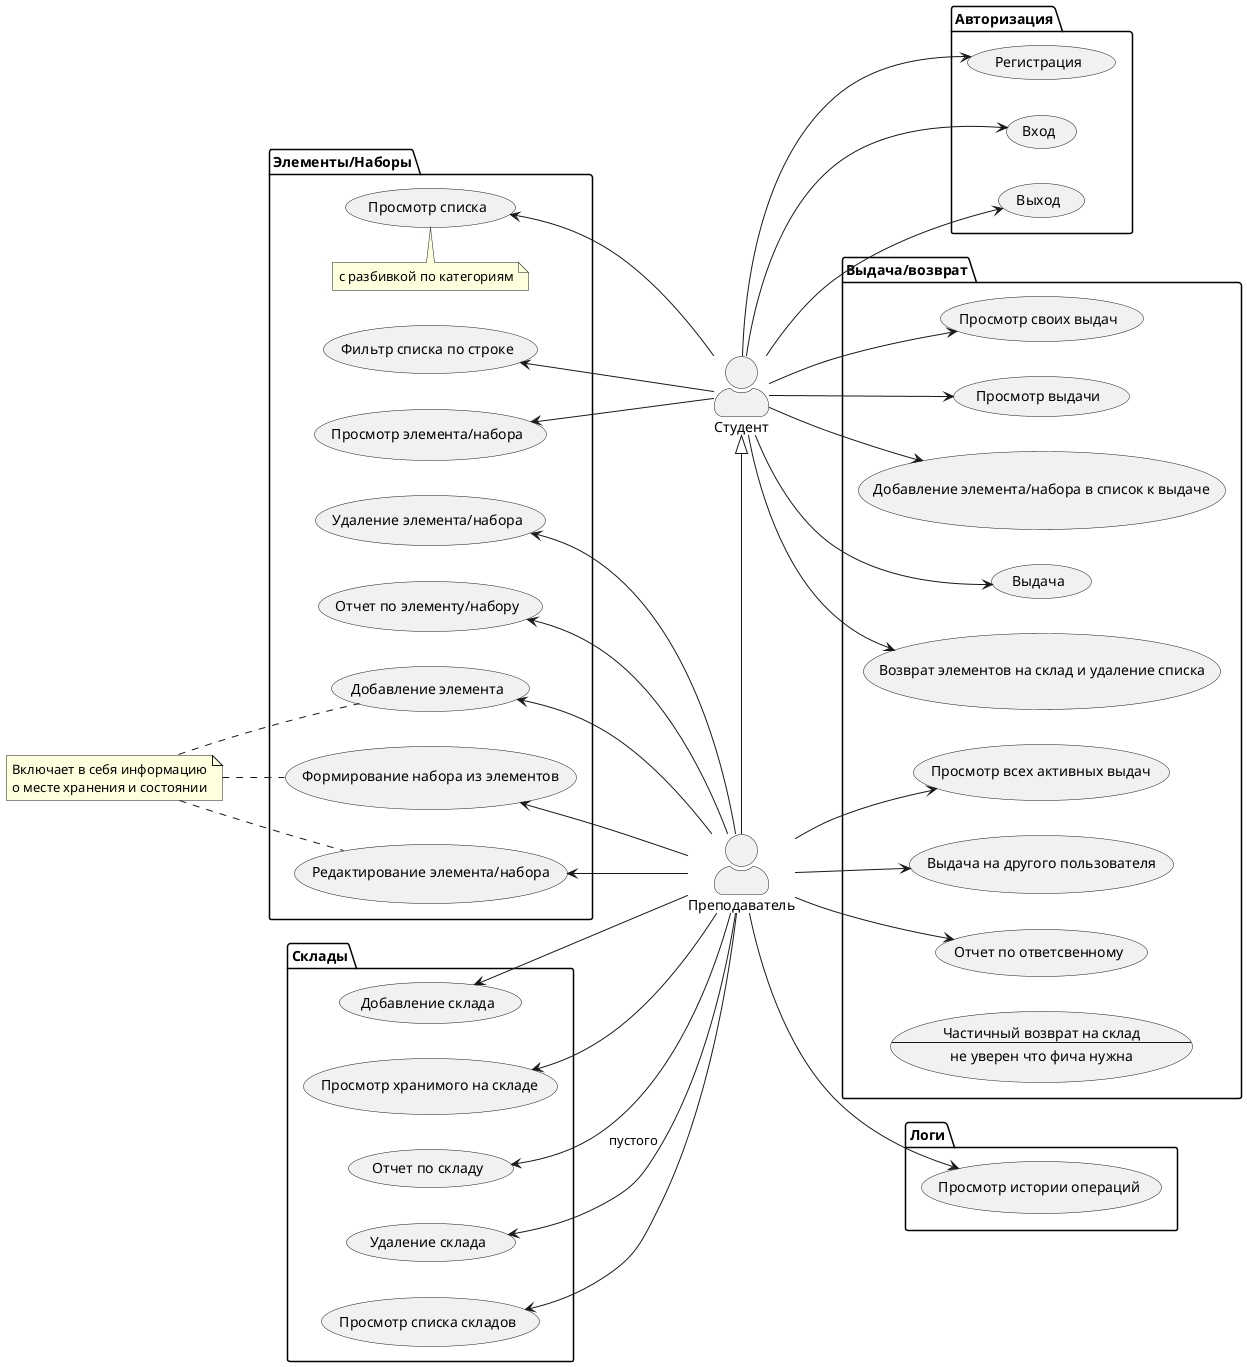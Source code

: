 @startuml UseCase

skinparam actorStyle awesome
left to right direction

:Студент: as S
:Преподаватель: as P
S <|- P

package Авторизация {
    (Регистрация) as Register
    (Вход) as LogIn
    (Выход) as LogOut
}

package Склады {
    (Просмотр списка складов) as StorageList
    (Добавление склада) as CreateStorege
    (Удаление склада) as DeleteStorage
    (Просмотр хранимого на складе) as StorageContent
    (Отчет по складу) as StorageReport
}

package Элементы/Наборы {
    (Просмотр списка) as ElementList
    note top of ElementList : с разбивкой по категориям
    (Фильтр списка по строке) as ElementListFilter
    (Добавление элемента) as CreateElement
    (Формирование набора из элементов) as FormPack
    (Редактирование элемента/набора) as EditElement
    (Удаление элемента/набора) as DeleteElement
    (Просмотр элемента/набора) as CheckElement
    (Отчет по элементу/набору) as ElementReport
}

note "Включает в себя информацию\nо месте хранения и состоянии" as N1

N1 .. EditElement
N1 .. CreateElement
N1 .. FormPack

package Выдача/возврат {
    (Просмотр своих выдач) as DeliveryList
    (Просмотр всех активных выдач) as AllDeliveryList
    (Просмотр выдачи) as DeliveryCheck
    (Добавление элемента/набора в список к выдаче) as AddToDeliveryList
    (Выдача) as Delivery
    (Возврат элементов на склад и удаление списка) as ReturnDeliveryToStorage
    (Выдача на другого пользователя) as DeliveryTo
    (Отчет по ответсвенному) as LiableReport
    usecase PartialReturn as "Частичный возврат на склад
    --
    не уверен что фича нужна"
}

package Логи {
    (Просмотр истории операций) as CheckLog
}

S --> Register
S --> LogIn
S --> LogOut
' StorageList <-- S
' StorageContent <-- S
CheckElement <-- S
ElementList <-- S
ElementListFilter <-- S
S --> DeliveryList
S --> DeliveryCheck
S --> AddToDeliveryList
S --> Delivery
S --> ReturnDeliveryToStorage

' P --> Register
' P --> LogIn
' P --> LogOut
StorageList <-- P
StorageContent <-- P
CreateStorege <-- P
DeleteStorage <- P : пустого
StorageReport <-- P
CreateElement <-- P
EditElement <-- P
DeleteElement <-- P
ElementReport <-- P
P --> FormPack
P --> AllDeliveryList
P --> DeliveryTo
P --> LiableReport
P --> CheckLog

@enduml